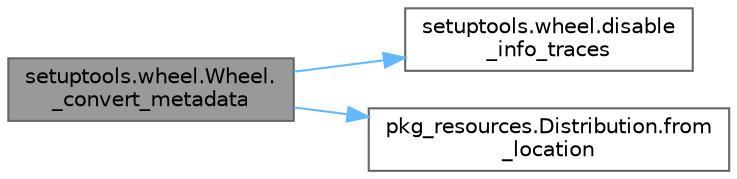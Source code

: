 digraph "setuptools.wheel.Wheel._convert_metadata"
{
 // LATEX_PDF_SIZE
  bgcolor="transparent";
  edge [fontname=Helvetica,fontsize=10,labelfontname=Helvetica,labelfontsize=10];
  node [fontname=Helvetica,fontsize=10,shape=box,height=0.2,width=0.4];
  rankdir="LR";
  Node1 [id="Node000001",label="setuptools.wheel.Wheel.\l_convert_metadata",height=0.2,width=0.4,color="gray40", fillcolor="grey60", style="filled", fontcolor="black",tooltip=" "];
  Node1 -> Node2 [id="edge1_Node000001_Node000002",color="steelblue1",style="solid",tooltip=" "];
  Node2 [id="Node000002",label="setuptools.wheel.disable\l_info_traces",height=0.2,width=0.4,color="grey40", fillcolor="white", style="filled",URL="$namespacesetuptools_1_1wheel.html#a21fca9778ab68a6472b1ad69b1ad7170",tooltip=" "];
  Node1 -> Node3 [id="edge2_Node000001_Node000003",color="steelblue1",style="solid",tooltip=" "];
  Node3 [id="Node000003",label="pkg_resources.Distribution.from\l_location",height=0.2,width=0.4,color="grey40", fillcolor="white", style="filled",URL="$classpkg__resources_1_1_distribution.html#ae9ca5a17ee746d2c57fa249bd287ec1b",tooltip=" "];
}

